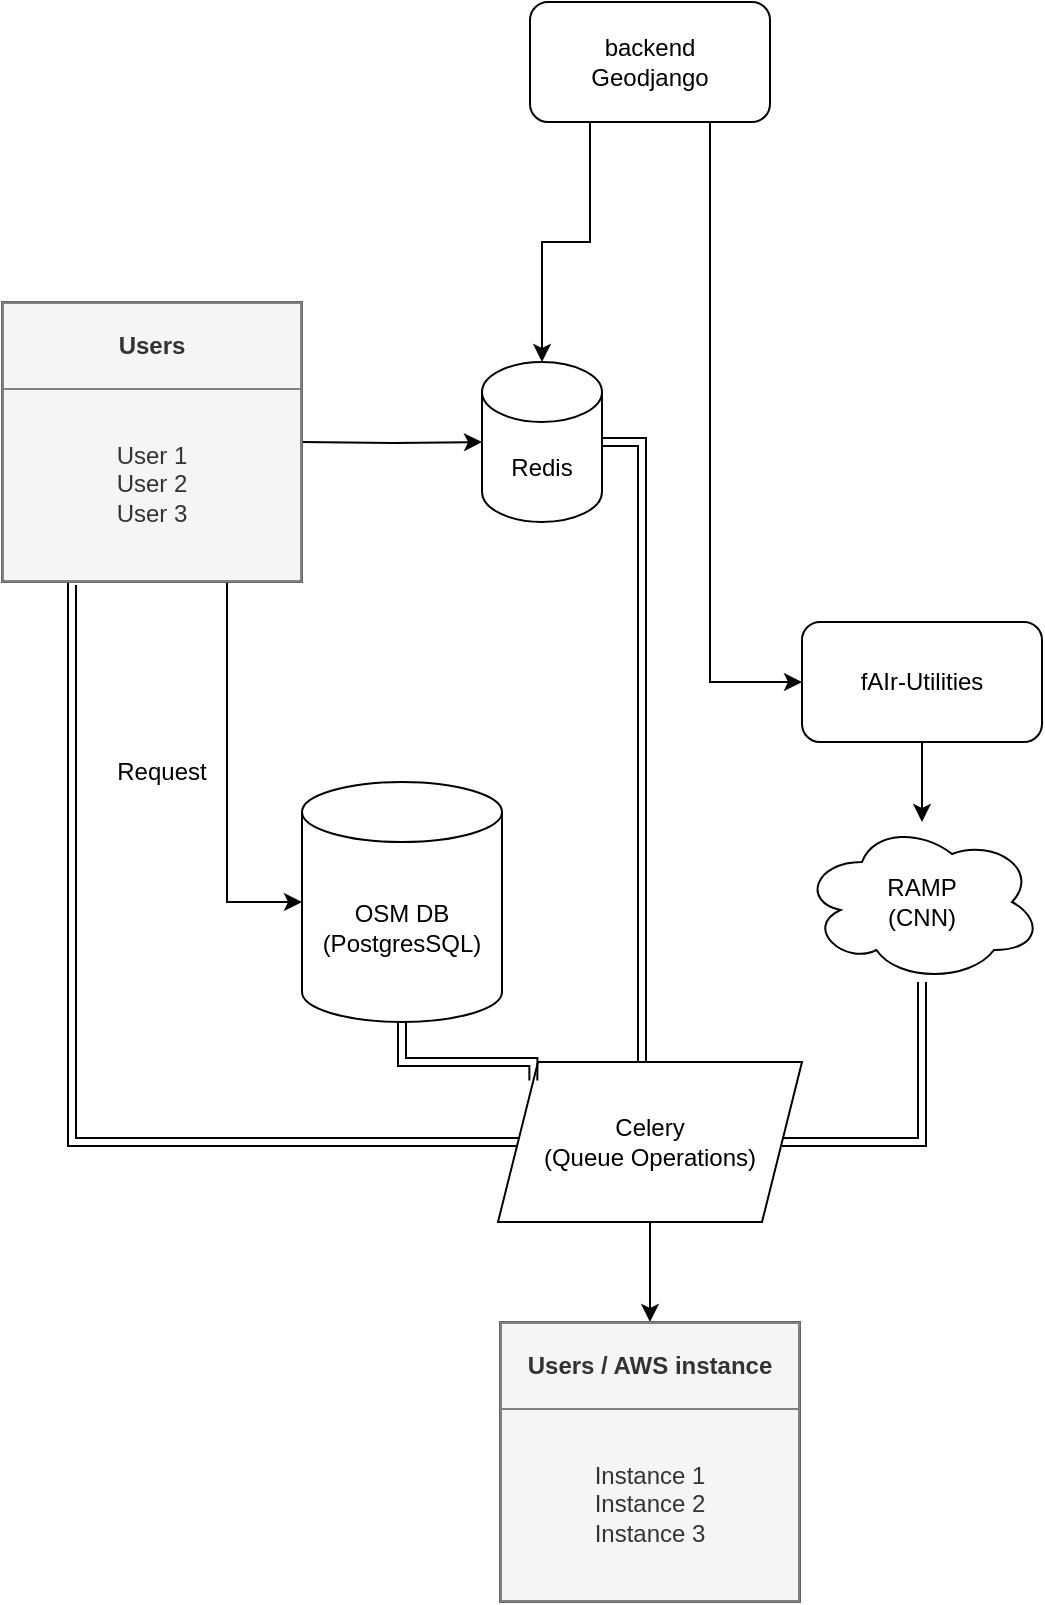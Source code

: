 <mxfile version="21.6.1" type="device">
  <diagram name="Page-1" id="OO4K778CETOuQoV__ca2">
    <mxGraphModel dx="2074" dy="1239" grid="1" gridSize="10" guides="1" tooltips="1" connect="1" arrows="1" fold="1" page="1" pageScale="1" pageWidth="827" pageHeight="1169" math="0" shadow="0">
      <root>
        <mxCell id="0" />
        <mxCell id="1" parent="0" />
        <mxCell id="vAqhMZnTHLHm_gmnuPH0-4" style="edgeStyle=orthogonalEdgeStyle;rounded=0;orthogonalLoop=1;jettySize=auto;html=1;entryX=0.5;entryY=0;entryDx=0;entryDy=0;entryPerimeter=0;exitX=0.25;exitY=1;exitDx=0;exitDy=0;" edge="1" parent="1" source="vAqhMZnTHLHm_gmnuPH0-1" target="vAqhMZnTHLHm_gmnuPH0-3">
          <mxGeometry relative="1" as="geometry" />
        </mxCell>
        <mxCell id="vAqhMZnTHLHm_gmnuPH0-9" style="edgeStyle=orthogonalEdgeStyle;rounded=0;orthogonalLoop=1;jettySize=auto;html=1;entryX=0;entryY=0.5;entryDx=0;entryDy=0;exitX=0.75;exitY=1;exitDx=0;exitDy=0;" edge="1" parent="1" source="vAqhMZnTHLHm_gmnuPH0-1" target="vAqhMZnTHLHm_gmnuPH0-2">
          <mxGeometry relative="1" as="geometry" />
        </mxCell>
        <mxCell id="vAqhMZnTHLHm_gmnuPH0-1" value="backend&lt;br&gt;Geodjango" style="rounded=1;whiteSpace=wrap;html=1;" vertex="1" parent="1">
          <mxGeometry x="354" y="260" width="120" height="60" as="geometry" />
        </mxCell>
        <mxCell id="vAqhMZnTHLHm_gmnuPH0-21" value="" style="edgeStyle=orthogonalEdgeStyle;rounded=0;orthogonalLoop=1;jettySize=auto;html=1;" edge="1" parent="1" source="vAqhMZnTHLHm_gmnuPH0-2" target="vAqhMZnTHLHm_gmnuPH0-7">
          <mxGeometry relative="1" as="geometry" />
        </mxCell>
        <mxCell id="vAqhMZnTHLHm_gmnuPH0-2" value="fAIr-Utilities" style="rounded=1;whiteSpace=wrap;html=1;" vertex="1" parent="1">
          <mxGeometry x="490" y="570" width="120" height="60" as="geometry" />
        </mxCell>
        <mxCell id="vAqhMZnTHLHm_gmnuPH0-3" value="Redis" style="shape=cylinder3;whiteSpace=wrap;html=1;boundedLbl=1;backgroundOutline=1;size=15;" vertex="1" parent="1">
          <mxGeometry x="330" y="440" width="60" height="80" as="geometry" />
        </mxCell>
        <mxCell id="vAqhMZnTHLHm_gmnuPH0-6" value="" style="edgeStyle=orthogonalEdgeStyle;rounded=0;orthogonalLoop=1;jettySize=auto;html=1;shape=link;" edge="1" parent="1" source="vAqhMZnTHLHm_gmnuPH0-5" target="vAqhMZnTHLHm_gmnuPH0-3">
          <mxGeometry relative="1" as="geometry">
            <Array as="points">
              <mxPoint x="410" y="480" />
            </Array>
          </mxGeometry>
        </mxCell>
        <mxCell id="vAqhMZnTHLHm_gmnuPH0-20" value="" style="edgeStyle=orthogonalEdgeStyle;rounded=0;orthogonalLoop=1;jettySize=auto;html=1;" edge="1" parent="1" source="vAqhMZnTHLHm_gmnuPH0-5" target="vAqhMZnTHLHm_gmnuPH0-19">
          <mxGeometry relative="1" as="geometry" />
        </mxCell>
        <mxCell id="vAqhMZnTHLHm_gmnuPH0-5" value="Celery&lt;br&gt;(Queue Operations)" style="shape=parallelogram;perimeter=parallelogramPerimeter;whiteSpace=wrap;html=1;fixedSize=1;" vertex="1" parent="1">
          <mxGeometry x="338" y="790" width="152" height="80" as="geometry" />
        </mxCell>
        <mxCell id="vAqhMZnTHLHm_gmnuPH0-22" style="edgeStyle=orthogonalEdgeStyle;rounded=0;orthogonalLoop=1;jettySize=auto;html=1;entryX=1;entryY=0.5;entryDx=0;entryDy=0;shape=link;" edge="1" parent="1" source="vAqhMZnTHLHm_gmnuPH0-7" target="vAqhMZnTHLHm_gmnuPH0-5">
          <mxGeometry relative="1" as="geometry">
            <Array as="points">
              <mxPoint x="550" y="830" />
            </Array>
          </mxGeometry>
        </mxCell>
        <mxCell id="vAqhMZnTHLHm_gmnuPH0-7" value="RAMP&lt;br&gt;(CNN)" style="ellipse;shape=cloud;whiteSpace=wrap;html=1;" vertex="1" parent="1">
          <mxGeometry x="490" y="670" width="120" height="80" as="geometry" />
        </mxCell>
        <mxCell id="vAqhMZnTHLHm_gmnuPH0-24" style="edgeStyle=orthogonalEdgeStyle;rounded=0;orthogonalLoop=1;jettySize=auto;html=1;exitX=0.5;exitY=1;exitDx=0;exitDy=0;exitPerimeter=0;entryX=0;entryY=0;entryDx=0;entryDy=0;shape=link;" edge="1" parent="1" source="vAqhMZnTHLHm_gmnuPH0-10" target="vAqhMZnTHLHm_gmnuPH0-5">
          <mxGeometry relative="1" as="geometry" />
        </mxCell>
        <mxCell id="vAqhMZnTHLHm_gmnuPH0-10" value="OSM DB&lt;br&gt;(PostgresSQL)" style="shape=cylinder3;whiteSpace=wrap;html=1;boundedLbl=1;backgroundOutline=1;size=15;" vertex="1" parent="1">
          <mxGeometry x="240" y="650" width="100" height="120" as="geometry" />
        </mxCell>
        <mxCell id="vAqhMZnTHLHm_gmnuPH0-15" style="edgeStyle=orthogonalEdgeStyle;rounded=0;orthogonalLoop=1;jettySize=auto;html=1;entryX=0;entryY=0.5;entryDx=0;entryDy=0;entryPerimeter=0;" edge="1" parent="1" target="vAqhMZnTHLHm_gmnuPH0-3">
          <mxGeometry relative="1" as="geometry">
            <mxPoint x="240" y="480" as="sourcePoint" />
          </mxGeometry>
        </mxCell>
        <mxCell id="vAqhMZnTHLHm_gmnuPH0-17" style="edgeStyle=orthogonalEdgeStyle;rounded=0;orthogonalLoop=1;jettySize=auto;html=1;exitX=0.25;exitY=1;exitDx=0;exitDy=0;entryX=0;entryY=0.5;entryDx=0;entryDy=0;shape=link;" edge="1" parent="1" target="vAqhMZnTHLHm_gmnuPH0-5">
          <mxGeometry relative="1" as="geometry">
            <mxPoint x="127.5" y="550" as="sourcePoint" />
            <Array as="points">
              <mxPoint x="125" y="830" />
            </Array>
          </mxGeometry>
        </mxCell>
        <mxCell id="vAqhMZnTHLHm_gmnuPH0-13" value="Request" style="text;html=1;strokeColor=none;fillColor=none;align=center;verticalAlign=middle;whiteSpace=wrap;rounded=0;labelBorderColor=none;" vertex="1" parent="1">
          <mxGeometry x="140" y="630" width="60" height="30" as="geometry" />
        </mxCell>
        <mxCell id="vAqhMZnTHLHm_gmnuPH0-23" style="edgeStyle=orthogonalEdgeStyle;rounded=0;orthogonalLoop=1;jettySize=auto;html=1;exitX=0.75;exitY=1;exitDx=0;exitDy=0;entryX=0;entryY=0.5;entryDx=0;entryDy=0;entryPerimeter=0;" edge="1" parent="1" source="vAqhMZnTHLHm_gmnuPH0-18" target="vAqhMZnTHLHm_gmnuPH0-10">
          <mxGeometry relative="1" as="geometry" />
        </mxCell>
        <mxCell id="vAqhMZnTHLHm_gmnuPH0-18" value="&lt;table border=&quot;1&quot; width=&quot;100%&quot; height=&quot;100%&quot; cellpadding=&quot;4&quot; style=&quot;width:100%;height:100%;border-collapse:collapse;&quot;&gt;&lt;tbody&gt;&lt;tr&gt;&lt;th align=&quot;center&quot;&gt;Users&lt;/th&gt;&lt;/tr&gt;&lt;tr&gt;&lt;td align=&quot;center&quot;&gt;User 1&lt;br&gt;User 2&lt;br&gt;User 3&lt;/td&gt;&lt;/tr&gt;&lt;/tbody&gt;&lt;/table&gt;" style="text;html=1;whiteSpace=wrap;strokeColor=#666666;fillColor=#f5f5f5;overflow=fill;fontColor=#333333;" vertex="1" parent="1">
          <mxGeometry x="90" y="410" width="150" height="140" as="geometry" />
        </mxCell>
        <mxCell id="vAqhMZnTHLHm_gmnuPH0-19" value="&lt;table border=&quot;1&quot; width=&quot;100%&quot; height=&quot;100%&quot; cellpadding=&quot;4&quot; style=&quot;width:100%;height:100%;border-collapse:collapse;&quot;&gt;&lt;tbody&gt;&lt;tr&gt;&lt;th align=&quot;center&quot;&gt;Users / AWS instance&lt;/th&gt;&lt;/tr&gt;&lt;tr&gt;&lt;td align=&quot;center&quot;&gt;Instance 1&lt;br&gt;Instance 2&lt;br&gt;Instance 3&lt;/td&gt;&lt;/tr&gt;&lt;/tbody&gt;&lt;/table&gt;" style="text;html=1;whiteSpace=wrap;strokeColor=#666666;fillColor=#f5f5f5;overflow=fill;fontColor=#333333;" vertex="1" parent="1">
          <mxGeometry x="339" y="920" width="150" height="140" as="geometry" />
        </mxCell>
      </root>
    </mxGraphModel>
  </diagram>
</mxfile>
